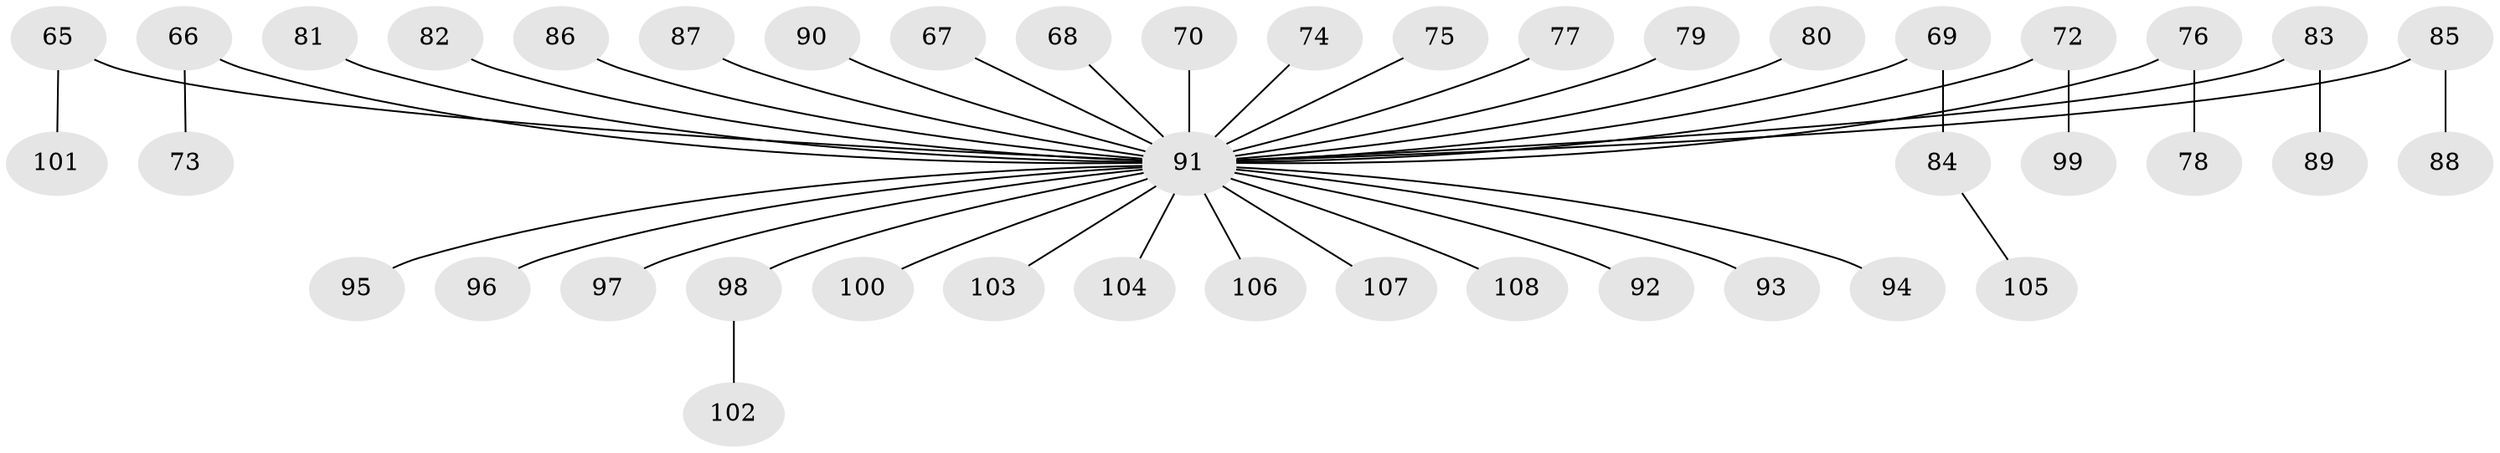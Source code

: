 // original degree distribution, {8: 0.009259259259259259, 2: 0.2222222222222222, 7: 0.009259259259259259, 1: 0.5277777777777778, 6: 0.018518518518518517, 4: 0.10185185185185185, 3: 0.10185185185185185, 5: 0.009259259259259259}
// Generated by graph-tools (version 1.1) at 2025/55/03/04/25 21:55:52]
// undirected, 43 vertices, 42 edges
graph export_dot {
graph [start="1"]
  node [color=gray90,style=filled];
  65;
  66;
  67;
  68;
  69;
  70;
  72;
  73;
  74;
  75;
  76;
  77;
  78;
  79;
  80;
  81;
  82;
  83;
  84;
  85 [super="+36+47+52+58+59"];
  86;
  87;
  88;
  89;
  90 [super="+51"];
  91 [super="+61+63+71"];
  92;
  93;
  94;
  95;
  96;
  97;
  98;
  99;
  100;
  101;
  102;
  103;
  104;
  105;
  106;
  107;
  108 [super="+60"];
  65 -- 101;
  65 -- 91;
  66 -- 73;
  66 -- 91;
  67 -- 91;
  68 -- 91;
  69 -- 84;
  69 -- 91;
  70 -- 91;
  72 -- 99;
  72 -- 91;
  74 -- 91;
  75 -- 91;
  76 -- 78;
  76 -- 91;
  77 -- 91;
  79 -- 91;
  80 -- 91;
  81 -- 91;
  82 -- 91;
  83 -- 89;
  83 -- 91;
  84 -- 105;
  85 -- 88;
  85 -- 91;
  86 -- 91;
  87 -- 91;
  90 -- 91;
  91 -- 100;
  91 -- 93;
  91 -- 92;
  91 -- 94;
  91 -- 95;
  91 -- 96;
  91 -- 97;
  91 -- 98;
  91 -- 103;
  91 -- 104;
  91 -- 106;
  91 -- 107;
  91 -- 108;
  98 -- 102;
}
